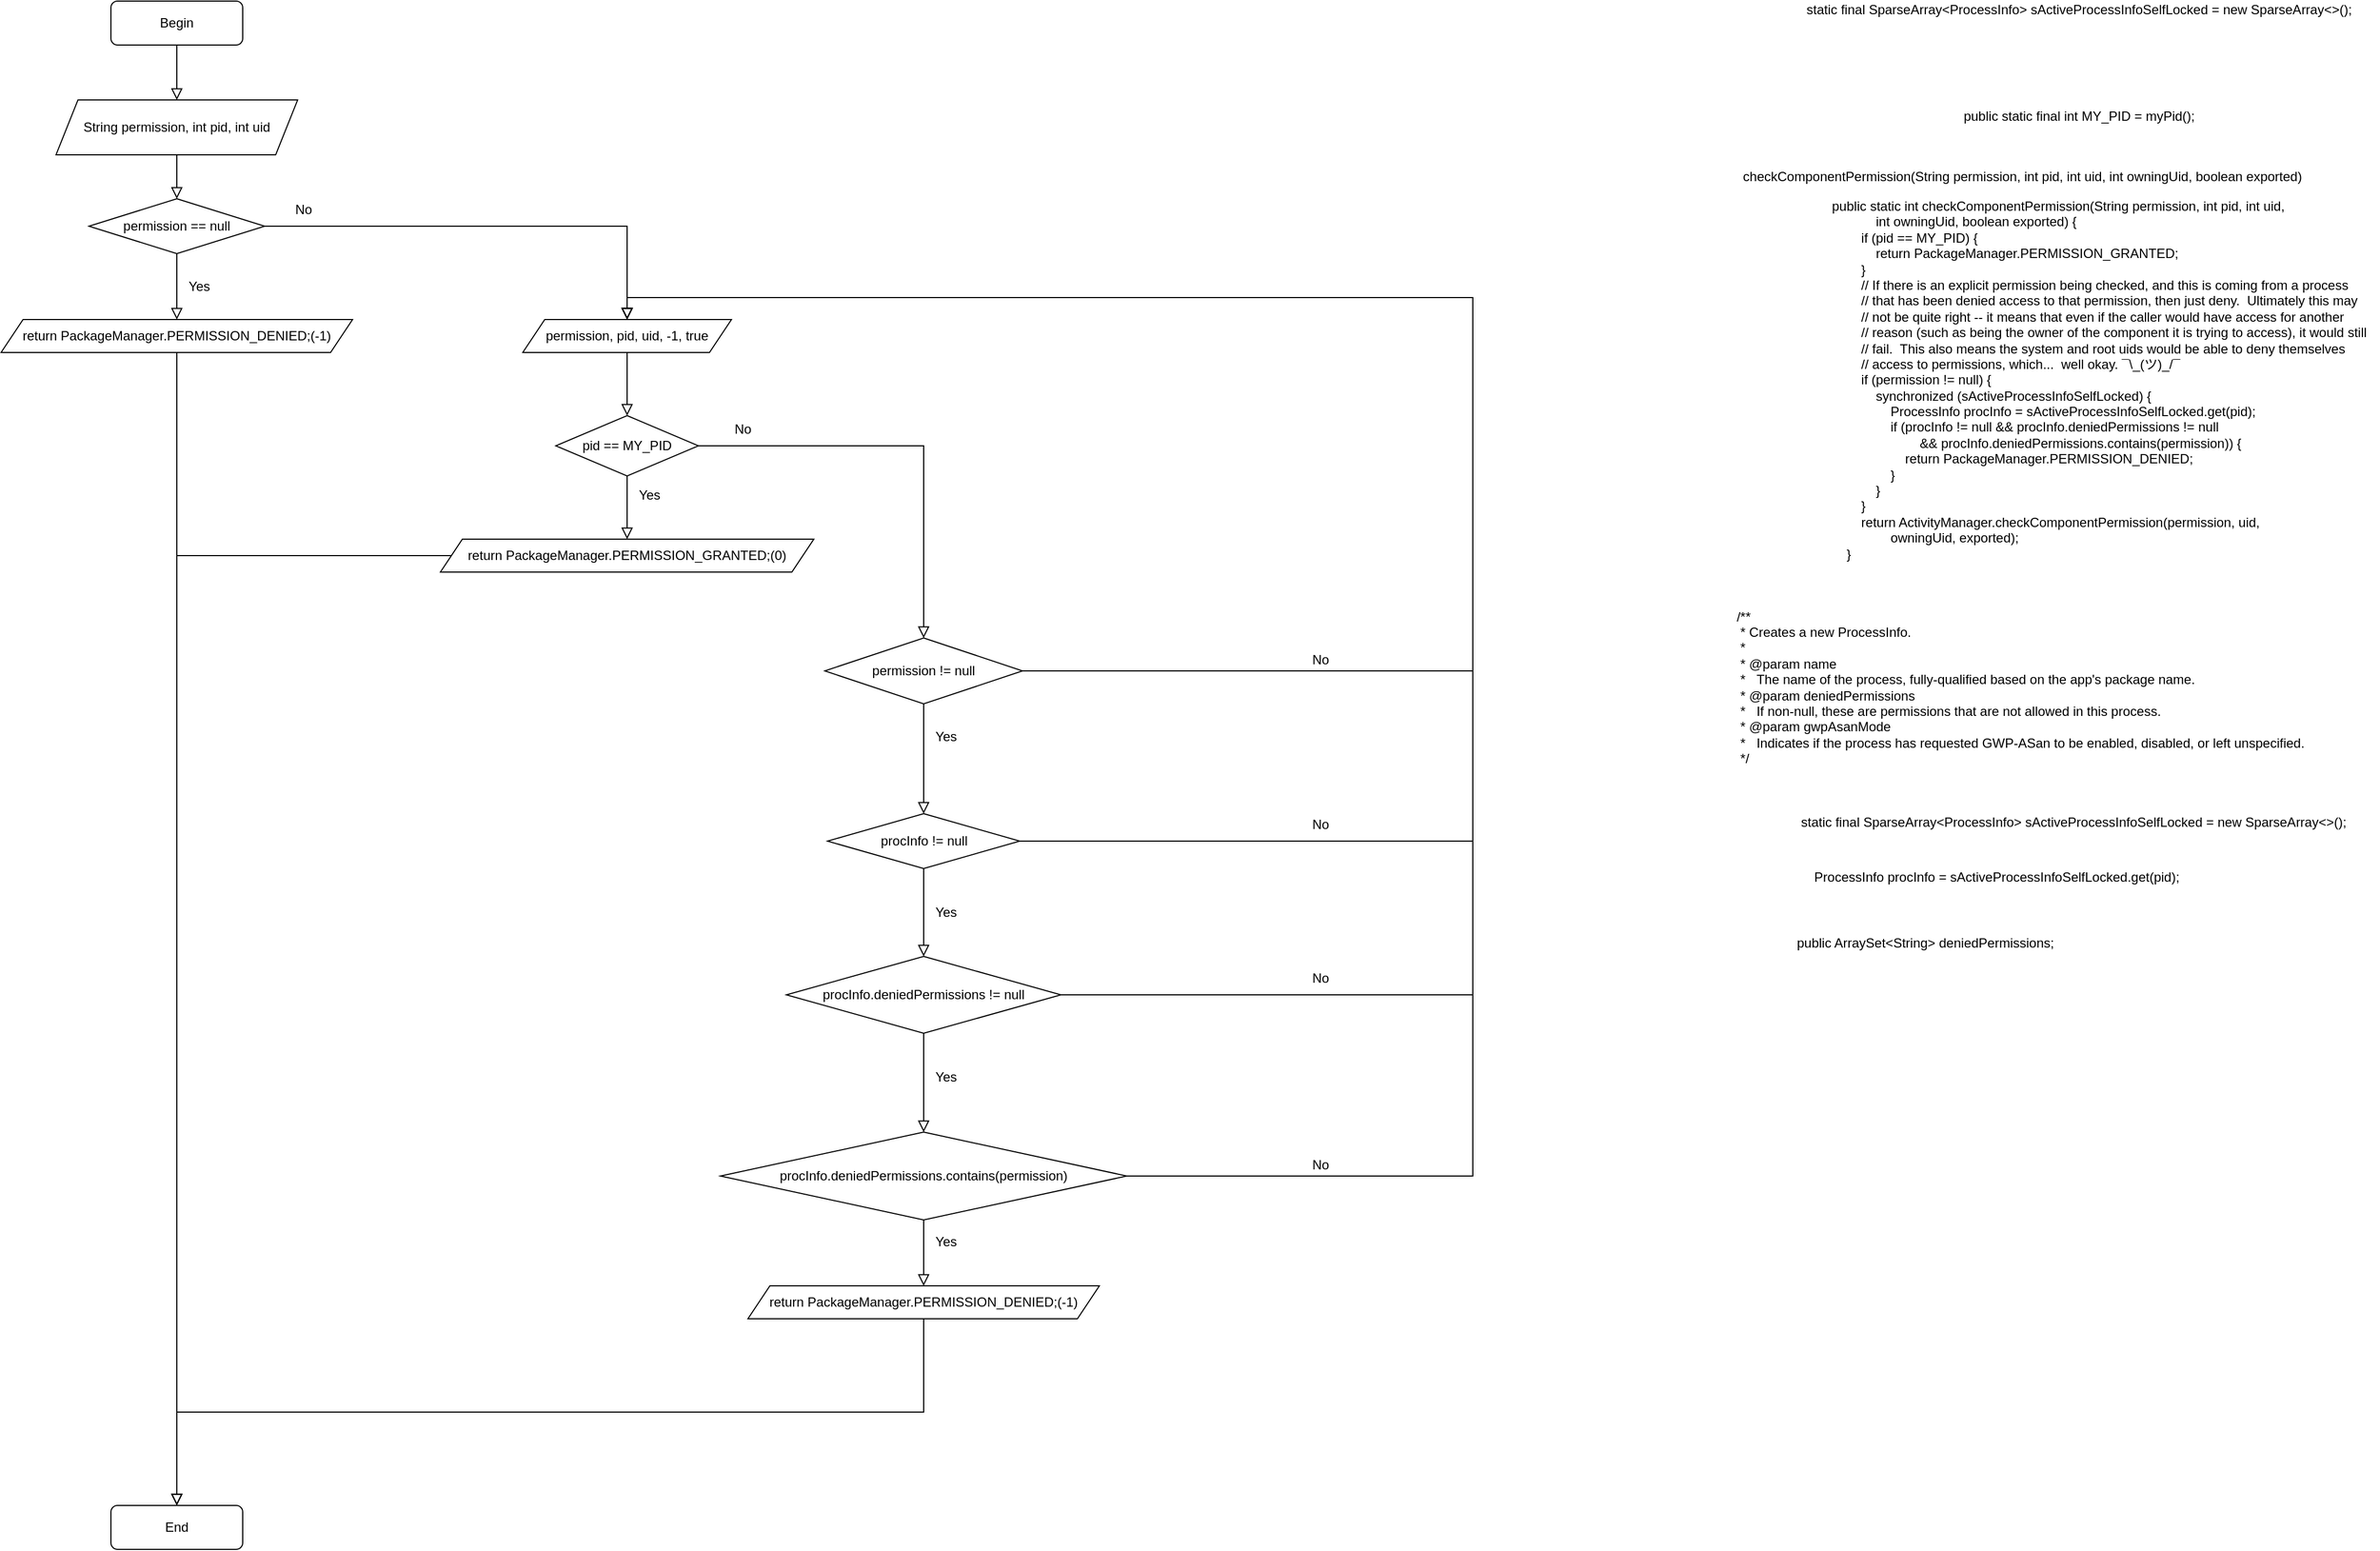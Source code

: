 <mxfile version="15.0.3" type="github">
  <diagram id="C5RBs43oDa-KdzZeNtuy" name="Page-1">
    <mxGraphModel dx="3555" dy="1863" grid="1" gridSize="10" guides="1" tooltips="1" connect="1" arrows="1" fold="1" page="1" pageScale="1" pageWidth="827" pageHeight="1169" math="0" shadow="0">
      <root>
        <mxCell id="WIyWlLk6GJQsqaUBKTNV-0" />
        <mxCell id="WIyWlLk6GJQsqaUBKTNV-1" parent="WIyWlLk6GJQsqaUBKTNV-0" />
        <mxCell id="WIyWlLk6GJQsqaUBKTNV-2" value="" style="rounded=0;html=1;jettySize=auto;orthogonalLoop=1;fontSize=11;endArrow=block;endFill=0;endSize=8;strokeWidth=1;shadow=0;labelBackgroundColor=none;edgeStyle=orthogonalEdgeStyle;entryX=0.5;entryY=0;entryDx=0;entryDy=0;exitX=0.5;exitY=1;exitDx=0;exitDy=0;" parent="WIyWlLk6GJQsqaUBKTNV-1" source="WIyWlLk6GJQsqaUBKTNV-3" target="hCko35gJ8mrxwfLqzyRQ-0" edge="1">
          <mxGeometry relative="1" as="geometry" />
        </mxCell>
        <mxCell id="WIyWlLk6GJQsqaUBKTNV-3" value="Begin" style="rounded=1;whiteSpace=wrap;html=1;fontSize=12;glass=0;strokeWidth=1;shadow=0;" parent="WIyWlLk6GJQsqaUBKTNV-1" vertex="1">
          <mxGeometry x="160" y="80" width="120" height="40" as="geometry" />
        </mxCell>
        <mxCell id="WIyWlLk6GJQsqaUBKTNV-11" value="End" style="rounded=1;whiteSpace=wrap;html=1;fontSize=12;glass=0;strokeWidth=1;shadow=0;" parent="WIyWlLk6GJQsqaUBKTNV-1" vertex="1">
          <mxGeometry x="160" y="1450" width="120" height="40" as="geometry" />
        </mxCell>
        <object label="String permission, int pid, int uid" id="hCko35gJ8mrxwfLqzyRQ-0">
          <mxCell style="shape=parallelogram;perimeter=parallelogramPerimeter;whiteSpace=wrap;html=1;fixedSize=1;" vertex="1" parent="WIyWlLk6GJQsqaUBKTNV-1">
            <mxGeometry x="110" y="170" width="220" height="50" as="geometry" />
          </mxCell>
        </object>
        <mxCell id="hCko35gJ8mrxwfLqzyRQ-8" style="edgeStyle=orthogonalEdgeStyle;rounded=0;orthogonalLoop=1;jettySize=auto;html=1;entryX=0.5;entryY=0;entryDx=0;entryDy=0;endArrow=block;endFill=0;endSize=8;" edge="1" parent="WIyWlLk6GJQsqaUBKTNV-1" source="hCko35gJ8mrxwfLqzyRQ-1" target="hCko35gJ8mrxwfLqzyRQ-6">
          <mxGeometry relative="1" as="geometry" />
        </mxCell>
        <mxCell id="hCko35gJ8mrxwfLqzyRQ-9" style="edgeStyle=orthogonalEdgeStyle;rounded=0;orthogonalLoop=1;jettySize=auto;html=1;exitX=1;exitY=0.5;exitDx=0;exitDy=0;entryX=0.5;entryY=0;entryDx=0;entryDy=0;endArrow=block;endFill=0;endSize=8;" edge="1" parent="WIyWlLk6GJQsqaUBKTNV-1" source="hCko35gJ8mrxwfLqzyRQ-1" target="hCko35gJ8mrxwfLqzyRQ-7">
          <mxGeometry relative="1" as="geometry" />
        </mxCell>
        <mxCell id="hCko35gJ8mrxwfLqzyRQ-1" value="permission == null" style="rhombus;whiteSpace=wrap;html=1;" vertex="1" parent="WIyWlLk6GJQsqaUBKTNV-1">
          <mxGeometry x="140" y="260" width="160" height="50" as="geometry" />
        </mxCell>
        <mxCell id="hCko35gJ8mrxwfLqzyRQ-5" value="" style="endArrow=block;html=1;entryX=0.5;entryY=0;entryDx=0;entryDy=0;exitX=0.5;exitY=1;exitDx=0;exitDy=0;endFill=0;rounded=0;endSize=8;" edge="1" parent="WIyWlLk6GJQsqaUBKTNV-1" source="hCko35gJ8mrxwfLqzyRQ-0" target="hCko35gJ8mrxwfLqzyRQ-1">
          <mxGeometry width="50" height="50" relative="1" as="geometry">
            <mxPoint x="100" y="290" as="sourcePoint" />
            <mxPoint x="150" y="240" as="targetPoint" />
          </mxGeometry>
        </mxCell>
        <mxCell id="hCko35gJ8mrxwfLqzyRQ-42" style="edgeStyle=orthogonalEdgeStyle;rounded=0;orthogonalLoop=1;jettySize=auto;html=1;exitX=0.5;exitY=1;exitDx=0;exitDy=0;entryX=0.5;entryY=0;entryDx=0;entryDy=0;endArrow=block;endFill=0;endSize=8;" edge="1" parent="WIyWlLk6GJQsqaUBKTNV-1" source="hCko35gJ8mrxwfLqzyRQ-6" target="WIyWlLk6GJQsqaUBKTNV-11">
          <mxGeometry relative="1" as="geometry" />
        </mxCell>
        <mxCell id="hCko35gJ8mrxwfLqzyRQ-6" value="return PackageManager.PERMISSION_DENIED;(-1)" style="shape=parallelogram;perimeter=parallelogramPerimeter;whiteSpace=wrap;html=1;fixedSize=1;" vertex="1" parent="WIyWlLk6GJQsqaUBKTNV-1">
          <mxGeometry x="60" y="370" width="320" height="30" as="geometry" />
        </mxCell>
        <mxCell id="hCko35gJ8mrxwfLqzyRQ-14" style="edgeStyle=orthogonalEdgeStyle;rounded=0;orthogonalLoop=1;jettySize=auto;html=1;entryX=0.5;entryY=0;entryDx=0;entryDy=0;endArrow=block;endFill=0;endSize=8;" edge="1" parent="WIyWlLk6GJQsqaUBKTNV-1" source="hCko35gJ8mrxwfLqzyRQ-7" target="hCko35gJ8mrxwfLqzyRQ-13">
          <mxGeometry relative="1" as="geometry" />
        </mxCell>
        <mxCell id="hCko35gJ8mrxwfLqzyRQ-7" value="permission, pid, uid, -1, true" style="shape=parallelogram;perimeter=parallelogramPerimeter;whiteSpace=wrap;html=1;fixedSize=1;" vertex="1" parent="WIyWlLk6GJQsqaUBKTNV-1">
          <mxGeometry x="535" y="370" width="190" height="30" as="geometry" />
        </mxCell>
        <mxCell id="hCko35gJ8mrxwfLqzyRQ-11" value="Yes" style="text;html=1;align=center;verticalAlign=middle;resizable=0;points=[];autosize=1;strokeColor=none;" vertex="1" parent="WIyWlLk6GJQsqaUBKTNV-1">
          <mxGeometry x="220" y="330" width="40" height="20" as="geometry" />
        </mxCell>
        <mxCell id="hCko35gJ8mrxwfLqzyRQ-12" value="No" style="text;html=1;align=center;verticalAlign=middle;resizable=0;points=[];autosize=1;strokeColor=none;" vertex="1" parent="WIyWlLk6GJQsqaUBKTNV-1">
          <mxGeometry x="320" y="260" width="30" height="20" as="geometry" />
        </mxCell>
        <mxCell id="hCko35gJ8mrxwfLqzyRQ-16" style="edgeStyle=orthogonalEdgeStyle;rounded=0;orthogonalLoop=1;jettySize=auto;html=1;entryX=0.5;entryY=0;entryDx=0;entryDy=0;endArrow=block;endFill=0;endSize=8;" edge="1" parent="WIyWlLk6GJQsqaUBKTNV-1" source="hCko35gJ8mrxwfLqzyRQ-13" target="hCko35gJ8mrxwfLqzyRQ-15">
          <mxGeometry relative="1" as="geometry" />
        </mxCell>
        <mxCell id="hCko35gJ8mrxwfLqzyRQ-22" style="edgeStyle=orthogonalEdgeStyle;rounded=0;orthogonalLoop=1;jettySize=auto;html=1;exitX=1;exitY=0.5;exitDx=0;exitDy=0;entryX=0.5;entryY=0;entryDx=0;entryDy=0;endArrow=block;endFill=0;endSize=8;" edge="1" parent="WIyWlLk6GJQsqaUBKTNV-1" source="hCko35gJ8mrxwfLqzyRQ-13" target="hCko35gJ8mrxwfLqzyRQ-17">
          <mxGeometry relative="1" as="geometry">
            <Array as="points">
              <mxPoint x="900" y="485" />
            </Array>
          </mxGeometry>
        </mxCell>
        <mxCell id="hCko35gJ8mrxwfLqzyRQ-13" value="pid == MY_PID" style="rhombus;whiteSpace=wrap;html=1;" vertex="1" parent="WIyWlLk6GJQsqaUBKTNV-1">
          <mxGeometry x="565" y="457.5" width="130" height="55" as="geometry" />
        </mxCell>
        <mxCell id="hCko35gJ8mrxwfLqzyRQ-43" style="edgeStyle=orthogonalEdgeStyle;rounded=0;orthogonalLoop=1;jettySize=auto;html=1;entryX=0.5;entryY=0;entryDx=0;entryDy=0;endArrow=block;endFill=0;endSize=8;" edge="1" parent="WIyWlLk6GJQsqaUBKTNV-1" source="hCko35gJ8mrxwfLqzyRQ-15" target="WIyWlLk6GJQsqaUBKTNV-11">
          <mxGeometry relative="1" as="geometry" />
        </mxCell>
        <mxCell id="hCko35gJ8mrxwfLqzyRQ-15" value="return PackageManager.PERMISSION_GRANTED;(0)" style="shape=parallelogram;perimeter=parallelogramPerimeter;whiteSpace=wrap;html=1;fixedSize=1;" vertex="1" parent="WIyWlLk6GJQsqaUBKTNV-1">
          <mxGeometry x="460" y="570" width="340" height="30" as="geometry" />
        </mxCell>
        <mxCell id="hCko35gJ8mrxwfLqzyRQ-26" style="edgeStyle=orthogonalEdgeStyle;rounded=0;orthogonalLoop=1;jettySize=auto;html=1;entryX=0.5;entryY=0;entryDx=0;entryDy=0;endArrow=block;endFill=0;endSize=8;" edge="1" parent="WIyWlLk6GJQsqaUBKTNV-1" source="hCko35gJ8mrxwfLqzyRQ-17" target="hCko35gJ8mrxwfLqzyRQ-25">
          <mxGeometry relative="1" as="geometry" />
        </mxCell>
        <mxCell id="hCko35gJ8mrxwfLqzyRQ-31" style="edgeStyle=orthogonalEdgeStyle;rounded=0;orthogonalLoop=1;jettySize=auto;html=1;entryX=0.5;entryY=0;entryDx=0;entryDy=0;endArrow=block;endFill=0;endSize=8;" edge="1" parent="WIyWlLk6GJQsqaUBKTNV-1" source="hCko35gJ8mrxwfLqzyRQ-17" target="hCko35gJ8mrxwfLqzyRQ-7">
          <mxGeometry relative="1" as="geometry">
            <mxPoint x="1385" y="950" as="targetPoint" />
            <Array as="points">
              <mxPoint x="1400" y="690" />
              <mxPoint x="1400" y="350" />
              <mxPoint x="630" y="350" />
            </Array>
          </mxGeometry>
        </mxCell>
        <mxCell id="hCko35gJ8mrxwfLqzyRQ-17" value="permission != null" style="rhombus;whiteSpace=wrap;html=1;" vertex="1" parent="WIyWlLk6GJQsqaUBKTNV-1">
          <mxGeometry x="810" y="660" width="180" height="60" as="geometry" />
        </mxCell>
        <mxCell id="hCko35gJ8mrxwfLqzyRQ-19" value="Yes" style="text;html=1;align=center;verticalAlign=middle;resizable=0;points=[];autosize=1;strokeColor=none;" vertex="1" parent="WIyWlLk6GJQsqaUBKTNV-1">
          <mxGeometry x="630" y="520" width="40" height="20" as="geometry" />
        </mxCell>
        <mxCell id="hCko35gJ8mrxwfLqzyRQ-21" value="No" style="text;html=1;align=center;verticalAlign=middle;resizable=0;points=[];autosize=1;strokeColor=none;" vertex="1" parent="WIyWlLk6GJQsqaUBKTNV-1">
          <mxGeometry x="720" y="460" width="30" height="20" as="geometry" />
        </mxCell>
        <mxCell id="hCko35gJ8mrxwfLqzyRQ-23" value="&amp;nbsp; &amp;nbsp; public static final int MY_PID = myPid();" style="text;html=1;align=center;verticalAlign=middle;resizable=0;points=[];autosize=1;strokeColor=none;" vertex="1" parent="WIyWlLk6GJQsqaUBKTNV-1">
          <mxGeometry x="1825" y="175" width="240" height="20" as="geometry" />
        </mxCell>
        <mxCell id="hCko35gJ8mrxwfLqzyRQ-24" value="&lt;span&gt;public static int checkComponentPermission(String permission, int pid, int uid,&lt;/span&gt;&lt;div&gt;&amp;nbsp; &amp;nbsp; &amp;nbsp; &amp;nbsp; &amp;nbsp; &amp;nbsp; int owningUid, boolean exported) {&lt;/div&gt;&lt;div&gt;&amp;nbsp; &amp;nbsp; &amp;nbsp; &amp;nbsp; if (pid == MY_PID) {&lt;/div&gt;&lt;div&gt;&amp;nbsp; &amp;nbsp; &amp;nbsp; &amp;nbsp; &amp;nbsp; &amp;nbsp; return PackageManager.PERMISSION_GRANTED;&lt;/div&gt;&lt;div&gt;&amp;nbsp; &amp;nbsp; &amp;nbsp; &amp;nbsp; }&lt;/div&gt;&lt;div&gt;&amp;nbsp; &amp;nbsp; &amp;nbsp; &amp;nbsp; // If there is an explicit permission being checked, and this is coming from a process&lt;/div&gt;&lt;div&gt;&amp;nbsp; &amp;nbsp; &amp;nbsp; &amp;nbsp; // that has been denied access to that permission, then just deny.&amp;nbsp; Ultimately this may&lt;/div&gt;&lt;div&gt;&amp;nbsp; &amp;nbsp; &amp;nbsp; &amp;nbsp; // not be quite right -- it means that even if the caller would have access for another&lt;/div&gt;&lt;div&gt;&amp;nbsp; &amp;nbsp; &amp;nbsp; &amp;nbsp; // reason (such as being the owner of the component it is trying to access), it would still&lt;/div&gt;&lt;div&gt;&amp;nbsp; &amp;nbsp; &amp;nbsp; &amp;nbsp; // fail.&amp;nbsp; This also means the system and root uids would be able to deny themselves&lt;/div&gt;&lt;div&gt;&amp;nbsp; &amp;nbsp; &amp;nbsp; &amp;nbsp; // access to permissions, which...&amp;nbsp; well okay. ¯\_(ツ)_/¯&lt;/div&gt;&lt;div&gt;&amp;nbsp; &amp;nbsp; &amp;nbsp; &amp;nbsp; if (permission != null) {&lt;/div&gt;&lt;div&gt;&amp;nbsp; &amp;nbsp; &amp;nbsp; &amp;nbsp; &amp;nbsp; &amp;nbsp; synchronized (sActiveProcessInfoSelfLocked) {&lt;/div&gt;&lt;div&gt;&amp;nbsp; &amp;nbsp; &amp;nbsp; &amp;nbsp; &amp;nbsp; &amp;nbsp; &amp;nbsp; &amp;nbsp; ProcessInfo procInfo = sActiveProcessInfoSelfLocked.get(pid);&lt;/div&gt;&lt;div&gt;&amp;nbsp; &amp;nbsp; &amp;nbsp; &amp;nbsp; &amp;nbsp; &amp;nbsp; &amp;nbsp; &amp;nbsp; if (procInfo != null &amp;amp;&amp;amp; procInfo.deniedPermissions != null&lt;/div&gt;&lt;div&gt;&amp;nbsp; &amp;nbsp; &amp;nbsp; &amp;nbsp; &amp;nbsp; &amp;nbsp; &amp;nbsp; &amp;nbsp; &amp;nbsp; &amp;nbsp; &amp;nbsp; &amp;nbsp; &amp;amp;&amp;amp; procInfo.deniedPermissions.contains(permission)) {&lt;/div&gt;&lt;div&gt;&amp;nbsp; &amp;nbsp; &amp;nbsp; &amp;nbsp; &amp;nbsp; &amp;nbsp; &amp;nbsp; &amp;nbsp; &amp;nbsp; &amp;nbsp; return PackageManager.PERMISSION_DENIED;&lt;/div&gt;&lt;div&gt;&amp;nbsp; &amp;nbsp; &amp;nbsp; &amp;nbsp; &amp;nbsp; &amp;nbsp; &amp;nbsp; &amp;nbsp; }&lt;/div&gt;&lt;div&gt;&amp;nbsp; &amp;nbsp; &amp;nbsp; &amp;nbsp; &amp;nbsp; &amp;nbsp; }&lt;/div&gt;&lt;div&gt;&amp;nbsp; &amp;nbsp; &amp;nbsp; &amp;nbsp; }&lt;/div&gt;&lt;div&gt;&amp;nbsp; &amp;nbsp; &amp;nbsp; &amp;nbsp; return ActivityManager.checkComponentPermission(permission, uid,&lt;/div&gt;&lt;div&gt;&amp;nbsp; &amp;nbsp; &amp;nbsp; &amp;nbsp; &amp;nbsp; &amp;nbsp; &amp;nbsp; &amp;nbsp; owningUid, exported);&lt;/div&gt;&lt;div&gt;&amp;nbsp; &amp;nbsp; }&lt;/div&gt;" style="text;html=1;align=left;verticalAlign=middle;resizable=0;points=[];autosize=1;strokeColor=none;" vertex="1" parent="WIyWlLk6GJQsqaUBKTNV-1">
          <mxGeometry x="1725" y="260" width="500" height="330" as="geometry" />
        </mxCell>
        <mxCell id="hCko35gJ8mrxwfLqzyRQ-32" style="edgeStyle=orthogonalEdgeStyle;rounded=0;orthogonalLoop=1;jettySize=auto;html=1;entryX=0.5;entryY=0;entryDx=0;entryDy=0;endArrow=block;endFill=0;endSize=8;" edge="1" parent="WIyWlLk6GJQsqaUBKTNV-1" source="hCko35gJ8mrxwfLqzyRQ-25" target="hCko35gJ8mrxwfLqzyRQ-7">
          <mxGeometry relative="1" as="geometry">
            <mxPoint x="1385" y="950" as="targetPoint" />
            <Array as="points">
              <mxPoint x="1400" y="845" />
              <mxPoint x="1400" y="350" />
              <mxPoint x="630" y="350" />
            </Array>
          </mxGeometry>
        </mxCell>
        <mxCell id="hCko35gJ8mrxwfLqzyRQ-49" style="edgeStyle=orthogonalEdgeStyle;rounded=0;orthogonalLoop=1;jettySize=auto;html=1;entryX=0.5;entryY=0;entryDx=0;entryDy=0;endArrow=block;endFill=0;endSize=8;" edge="1" parent="WIyWlLk6GJQsqaUBKTNV-1" source="hCko35gJ8mrxwfLqzyRQ-25" target="hCko35gJ8mrxwfLqzyRQ-46">
          <mxGeometry relative="1" as="geometry" />
        </mxCell>
        <mxCell id="hCko35gJ8mrxwfLqzyRQ-25" value="&lt;div&gt;procInfo != null&lt;/div&gt;" style="rhombus;whiteSpace=wrap;html=1;" vertex="1" parent="WIyWlLk6GJQsqaUBKTNV-1">
          <mxGeometry x="812.5" y="820" width="175" height="50" as="geometry" />
        </mxCell>
        <mxCell id="hCko35gJ8mrxwfLqzyRQ-27" value="Yes" style="text;html=1;align=center;verticalAlign=middle;resizable=0;points=[];autosize=1;strokeColor=none;" vertex="1" parent="WIyWlLk6GJQsqaUBKTNV-1">
          <mxGeometry x="900" y="740" width="40" height="20" as="geometry" />
        </mxCell>
        <mxCell id="hCko35gJ8mrxwfLqzyRQ-44" style="edgeStyle=orthogonalEdgeStyle;rounded=0;orthogonalLoop=1;jettySize=auto;html=1;exitX=0.5;exitY=1;exitDx=0;exitDy=0;entryX=0.5;entryY=0;entryDx=0;entryDy=0;endArrow=block;endFill=0;endSize=8;" edge="1" parent="WIyWlLk6GJQsqaUBKTNV-1" source="hCko35gJ8mrxwfLqzyRQ-28" target="WIyWlLk6GJQsqaUBKTNV-11">
          <mxGeometry relative="1" as="geometry" />
        </mxCell>
        <mxCell id="hCko35gJ8mrxwfLqzyRQ-28" value="return PackageManager.PERMISSION_DENIED;(-1)" style="shape=parallelogram;perimeter=parallelogramPerimeter;whiteSpace=wrap;html=1;fixedSize=1;" vertex="1" parent="WIyWlLk6GJQsqaUBKTNV-1">
          <mxGeometry x="740" y="1250" width="320" height="30" as="geometry" />
        </mxCell>
        <mxCell id="hCko35gJ8mrxwfLqzyRQ-33" value="No" style="text;html=1;align=center;verticalAlign=middle;resizable=0;points=[];autosize=1;strokeColor=none;" vertex="1" parent="WIyWlLk6GJQsqaUBKTNV-1">
          <mxGeometry x="1246" y="670" width="30" height="20" as="geometry" />
        </mxCell>
        <mxCell id="hCko35gJ8mrxwfLqzyRQ-34" value="No" style="text;html=1;align=center;verticalAlign=middle;resizable=0;points=[];autosize=1;strokeColor=none;" vertex="1" parent="WIyWlLk6GJQsqaUBKTNV-1">
          <mxGeometry x="1246" y="820" width="30" height="20" as="geometry" />
        </mxCell>
        <mxCell id="hCko35gJ8mrxwfLqzyRQ-36" value="&lt;div&gt;&amp;nbsp; &amp;nbsp; static final SparseArray&amp;lt;ProcessInfo&amp;gt; sActiveProcessInfoSelfLocked = new SparseArray&amp;lt;&amp;gt;();&lt;/div&gt;&lt;div&gt;&lt;br&gt;&lt;/div&gt;" style="text;html=1;align=center;verticalAlign=middle;resizable=0;points=[];autosize=1;strokeColor=none;" vertex="1" parent="WIyWlLk6GJQsqaUBKTNV-1">
          <mxGeometry x="1680" y="80" width="530" height="30" as="geometry" />
        </mxCell>
        <mxCell id="hCko35gJ8mrxwfLqzyRQ-37" value="&lt;div&gt;checkComponentPermission(String permission, int pid, int uid,&lt;span&gt;&amp;nbsp;int owningUid, boolean exported)&lt;/span&gt;&lt;/div&gt;" style="text;html=1;align=center;verticalAlign=middle;resizable=0;points=[];autosize=1;strokeColor=none;" vertex="1" parent="WIyWlLk6GJQsqaUBKTNV-1">
          <mxGeometry x="1640" y="230" width="520" height="20" as="geometry" />
        </mxCell>
        <mxCell id="hCko35gJ8mrxwfLqzyRQ-38" value="&lt;div&gt;&amp;nbsp; &amp;nbsp; static final SparseArray&amp;lt;ProcessInfo&amp;gt; sActiveProcessInfoSelfLocked = new SparseArray&amp;lt;&amp;gt;();&lt;/div&gt;&lt;div&gt;&lt;br&gt;&lt;/div&gt;" style="text;html=1;align=center;verticalAlign=middle;resizable=0;points=[];autosize=1;strokeColor=none;" vertex="1" parent="WIyWlLk6GJQsqaUBKTNV-1">
          <mxGeometry x="1675" y="820" width="530" height="30" as="geometry" />
        </mxCell>
        <mxCell id="hCko35gJ8mrxwfLqzyRQ-39" value="&lt;div&gt;&amp;nbsp; &amp;nbsp; &amp;nbsp; &amp;nbsp; &amp;nbsp; &amp;nbsp; &amp;nbsp; &amp;nbsp; ProcessInfo procInfo = sActiveProcessInfoSelfLocked.get(pid);&lt;/div&gt;&lt;div&gt;&lt;br&gt;&lt;/div&gt;" style="text;html=1;align=center;verticalAlign=middle;resizable=0;points=[];autosize=1;strokeColor=none;" vertex="1" parent="WIyWlLk6GJQsqaUBKTNV-1">
          <mxGeometry x="1650" y="870" width="400" height="30" as="geometry" />
        </mxCell>
        <mxCell id="hCko35gJ8mrxwfLqzyRQ-40" value="&lt;div&gt;&amp;nbsp; &amp;nbsp; public ArraySet&amp;lt;String&amp;gt; deniedPermissions;&lt;/div&gt;&lt;div&gt;&lt;br&gt;&lt;/div&gt;" style="text;html=1;align=center;verticalAlign=middle;resizable=0;points=[];autosize=1;strokeColor=none;" vertex="1" parent="WIyWlLk6GJQsqaUBKTNV-1">
          <mxGeometry x="1675" y="930" width="260" height="30" as="geometry" />
        </mxCell>
        <mxCell id="hCko35gJ8mrxwfLqzyRQ-41" value="&lt;div&gt;&amp;nbsp; &amp;nbsp; /**&lt;/div&gt;&lt;div&gt;&amp;nbsp; &amp;nbsp; &amp;nbsp;* Creates a new ProcessInfo.&lt;/div&gt;&lt;div&gt;&amp;nbsp; &amp;nbsp; &amp;nbsp;*&lt;/div&gt;&lt;div&gt;&amp;nbsp; &amp;nbsp; &amp;nbsp;* @param name&lt;/div&gt;&lt;div&gt;&amp;nbsp; &amp;nbsp; &amp;nbsp;*&amp;nbsp; &amp;nbsp;The name of the process, fully-qualified based on the app&#39;s package name.&lt;/div&gt;&lt;div&gt;&amp;nbsp; &amp;nbsp; &amp;nbsp;* @param deniedPermissions&lt;/div&gt;&lt;div&gt;&amp;nbsp; &amp;nbsp; &amp;nbsp;*&amp;nbsp; &amp;nbsp;If non-null, these are permissions that are not allowed in this process.&lt;/div&gt;&lt;div&gt;&amp;nbsp; &amp;nbsp; &amp;nbsp;* @param gwpAsanMode&lt;/div&gt;&lt;div&gt;&amp;nbsp; &amp;nbsp; &amp;nbsp;*&amp;nbsp; &amp;nbsp;Indicates if the process has requested GWP-ASan to be enabled, disabled, or left unspecified.&lt;/div&gt;&lt;div&gt;&amp;nbsp; &amp;nbsp; &amp;nbsp;*/&lt;/div&gt;" style="text;html=1;align=left;verticalAlign=middle;resizable=0;points=[];autosize=1;strokeColor=none;" vertex="1" parent="WIyWlLk6GJQsqaUBKTNV-1">
          <mxGeometry x="1625" y="630" width="550" height="150" as="geometry" />
        </mxCell>
        <mxCell id="hCko35gJ8mrxwfLqzyRQ-50" value="" style="edgeStyle=orthogonalEdgeStyle;rounded=0;orthogonalLoop=1;jettySize=auto;html=1;endArrow=block;endFill=0;endSize=8;" edge="1" parent="WIyWlLk6GJQsqaUBKTNV-1" source="hCko35gJ8mrxwfLqzyRQ-46" target="hCko35gJ8mrxwfLqzyRQ-48">
          <mxGeometry relative="1" as="geometry" />
        </mxCell>
        <mxCell id="hCko35gJ8mrxwfLqzyRQ-53" style="edgeStyle=orthogonalEdgeStyle;rounded=0;orthogonalLoop=1;jettySize=auto;html=1;endArrow=block;endFill=0;endSize=8;entryX=0.5;entryY=0;entryDx=0;entryDy=0;" edge="1" parent="WIyWlLk6GJQsqaUBKTNV-1" source="hCko35gJ8mrxwfLqzyRQ-46" target="hCko35gJ8mrxwfLqzyRQ-7">
          <mxGeometry relative="1" as="geometry">
            <mxPoint x="1210" y="780" as="targetPoint" />
            <Array as="points">
              <mxPoint x="1400" y="985" />
              <mxPoint x="1400" y="350" />
              <mxPoint x="630" y="350" />
            </Array>
          </mxGeometry>
        </mxCell>
        <mxCell id="hCko35gJ8mrxwfLqzyRQ-46" value="procInfo.deniedPermissions != null" style="rhombus;whiteSpace=wrap;html=1;" vertex="1" parent="WIyWlLk6GJQsqaUBKTNV-1">
          <mxGeometry x="775" y="950" width="250" height="70" as="geometry" />
        </mxCell>
        <mxCell id="hCko35gJ8mrxwfLqzyRQ-54" style="edgeStyle=orthogonalEdgeStyle;rounded=0;orthogonalLoop=1;jettySize=auto;html=1;entryX=0.5;entryY=0;entryDx=0;entryDy=0;endArrow=block;endFill=0;endSize=8;" edge="1" parent="WIyWlLk6GJQsqaUBKTNV-1" source="hCko35gJ8mrxwfLqzyRQ-48" target="hCko35gJ8mrxwfLqzyRQ-7">
          <mxGeometry relative="1" as="geometry">
            <Array as="points">
              <mxPoint x="1400" y="1150" />
              <mxPoint x="1400" y="350" />
              <mxPoint x="630" y="350" />
            </Array>
          </mxGeometry>
        </mxCell>
        <mxCell id="hCko35gJ8mrxwfLqzyRQ-57" style="edgeStyle=orthogonalEdgeStyle;rounded=0;orthogonalLoop=1;jettySize=auto;html=1;entryX=0.5;entryY=0;entryDx=0;entryDy=0;endArrow=block;endFill=0;endSize=8;" edge="1" parent="WIyWlLk6GJQsqaUBKTNV-1" source="hCko35gJ8mrxwfLqzyRQ-48" target="hCko35gJ8mrxwfLqzyRQ-28">
          <mxGeometry relative="1" as="geometry" />
        </mxCell>
        <mxCell id="hCko35gJ8mrxwfLqzyRQ-48" value="&lt;span&gt;procInfo.deniedPermissions.contains(permission)&lt;/span&gt;" style="rhombus;whiteSpace=wrap;html=1;" vertex="1" parent="WIyWlLk6GJQsqaUBKTNV-1">
          <mxGeometry x="715" y="1110" width="370" height="80" as="geometry" />
        </mxCell>
        <mxCell id="hCko35gJ8mrxwfLqzyRQ-51" value="Yes" style="text;html=1;align=center;verticalAlign=middle;resizable=0;points=[];autosize=1;strokeColor=none;" vertex="1" parent="WIyWlLk6GJQsqaUBKTNV-1">
          <mxGeometry x="900" y="900" width="40" height="20" as="geometry" />
        </mxCell>
        <mxCell id="hCko35gJ8mrxwfLqzyRQ-52" value="Yes" style="text;html=1;align=center;verticalAlign=middle;resizable=0;points=[];autosize=1;strokeColor=none;" vertex="1" parent="WIyWlLk6GJQsqaUBKTNV-1">
          <mxGeometry x="900" y="1050" width="40" height="20" as="geometry" />
        </mxCell>
        <mxCell id="hCko35gJ8mrxwfLqzyRQ-55" value="No" style="text;html=1;align=center;verticalAlign=middle;resizable=0;points=[];autosize=1;strokeColor=none;" vertex="1" parent="WIyWlLk6GJQsqaUBKTNV-1">
          <mxGeometry x="1246" y="1130" width="30" height="20" as="geometry" />
        </mxCell>
        <mxCell id="hCko35gJ8mrxwfLqzyRQ-56" value="No" style="text;html=1;align=center;verticalAlign=middle;resizable=0;points=[];autosize=1;strokeColor=none;" vertex="1" parent="WIyWlLk6GJQsqaUBKTNV-1">
          <mxGeometry x="1246" y="960" width="30" height="20" as="geometry" />
        </mxCell>
        <mxCell id="hCko35gJ8mrxwfLqzyRQ-58" value="Yes" style="text;html=1;align=center;verticalAlign=middle;resizable=0;points=[];autosize=1;strokeColor=none;" vertex="1" parent="WIyWlLk6GJQsqaUBKTNV-1">
          <mxGeometry x="900" y="1200" width="40" height="20" as="geometry" />
        </mxCell>
      </root>
    </mxGraphModel>
  </diagram>
</mxfile>
